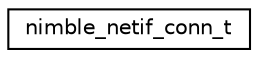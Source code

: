 digraph "Graphical Class Hierarchy"
{
 // LATEX_PDF_SIZE
  edge [fontname="Helvetica",fontsize="10",labelfontname="Helvetica",labelfontsize="10"];
  node [fontname="Helvetica",fontsize="10",shape=record];
  rankdir="LR";
  Node0 [label="nimble_netif_conn_t",height=0.2,width=0.4,color="black", fillcolor="white", style="filled",URL="$structnimble__netif__conn__t.html",tooltip="Memory layout for holding the relevant connection information."];
}

